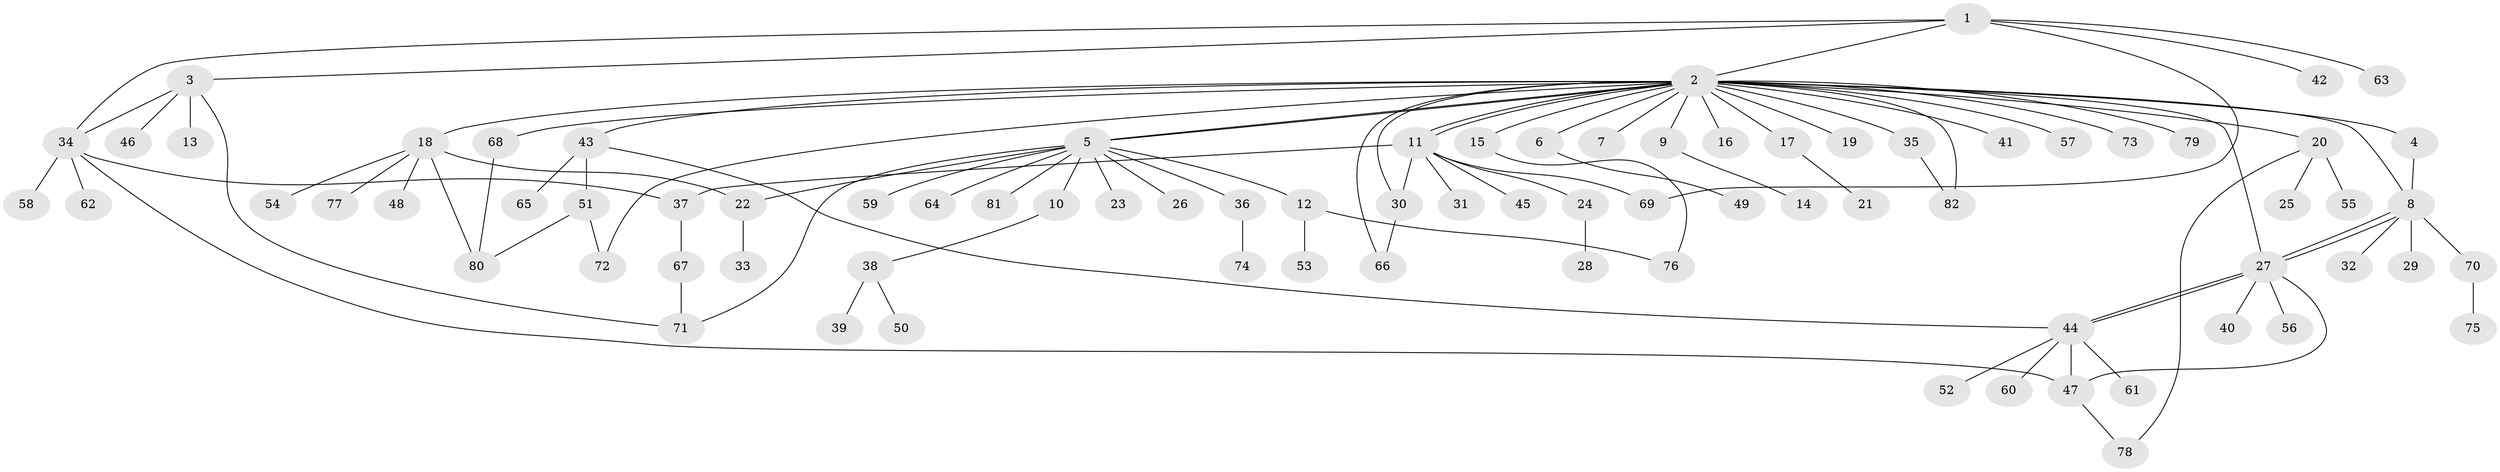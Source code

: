 // Generated by graph-tools (version 1.1) at 2025/26/03/09/25 03:26:01]
// undirected, 82 vertices, 104 edges
graph export_dot {
graph [start="1"]
  node [color=gray90,style=filled];
  1;
  2;
  3;
  4;
  5;
  6;
  7;
  8;
  9;
  10;
  11;
  12;
  13;
  14;
  15;
  16;
  17;
  18;
  19;
  20;
  21;
  22;
  23;
  24;
  25;
  26;
  27;
  28;
  29;
  30;
  31;
  32;
  33;
  34;
  35;
  36;
  37;
  38;
  39;
  40;
  41;
  42;
  43;
  44;
  45;
  46;
  47;
  48;
  49;
  50;
  51;
  52;
  53;
  54;
  55;
  56;
  57;
  58;
  59;
  60;
  61;
  62;
  63;
  64;
  65;
  66;
  67;
  68;
  69;
  70;
  71;
  72;
  73;
  74;
  75;
  76;
  77;
  78;
  79;
  80;
  81;
  82;
  1 -- 2;
  1 -- 3;
  1 -- 34;
  1 -- 42;
  1 -- 63;
  1 -- 69;
  2 -- 4;
  2 -- 5;
  2 -- 5;
  2 -- 6;
  2 -- 7;
  2 -- 8;
  2 -- 9;
  2 -- 11;
  2 -- 11;
  2 -- 15;
  2 -- 16;
  2 -- 17;
  2 -- 18;
  2 -- 19;
  2 -- 20;
  2 -- 27;
  2 -- 30;
  2 -- 35;
  2 -- 41;
  2 -- 43;
  2 -- 57;
  2 -- 66;
  2 -- 68;
  2 -- 72;
  2 -- 73;
  2 -- 79;
  2 -- 82;
  3 -- 13;
  3 -- 34;
  3 -- 46;
  3 -- 71;
  4 -- 8;
  5 -- 10;
  5 -- 12;
  5 -- 22;
  5 -- 23;
  5 -- 26;
  5 -- 36;
  5 -- 59;
  5 -- 64;
  5 -- 71;
  5 -- 81;
  6 -- 49;
  8 -- 27;
  8 -- 27;
  8 -- 29;
  8 -- 32;
  8 -- 70;
  9 -- 14;
  10 -- 38;
  11 -- 24;
  11 -- 30;
  11 -- 31;
  11 -- 37;
  11 -- 45;
  11 -- 69;
  12 -- 53;
  12 -- 76;
  15 -- 76;
  17 -- 21;
  18 -- 22;
  18 -- 48;
  18 -- 54;
  18 -- 77;
  18 -- 80;
  20 -- 25;
  20 -- 55;
  20 -- 78;
  22 -- 33;
  24 -- 28;
  27 -- 40;
  27 -- 44;
  27 -- 44;
  27 -- 47;
  27 -- 56;
  30 -- 66;
  34 -- 37;
  34 -- 47;
  34 -- 58;
  34 -- 62;
  35 -- 82;
  36 -- 74;
  37 -- 67;
  38 -- 39;
  38 -- 50;
  43 -- 44;
  43 -- 51;
  43 -- 65;
  44 -- 47;
  44 -- 52;
  44 -- 60;
  44 -- 61;
  47 -- 78;
  51 -- 72;
  51 -- 80;
  67 -- 71;
  68 -- 80;
  70 -- 75;
}
